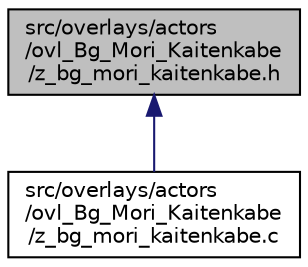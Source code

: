 digraph "src/overlays/actors/ovl_Bg_Mori_Kaitenkabe/z_bg_mori_kaitenkabe.h"
{
 // LATEX_PDF_SIZE
  edge [fontname="Helvetica",fontsize="10",labelfontname="Helvetica",labelfontsize="10"];
  node [fontname="Helvetica",fontsize="10",shape=record];
  Node1 [label="src/overlays/actors\l/ovl_Bg_Mori_Kaitenkabe\l/z_bg_mori_kaitenkabe.h",height=0.2,width=0.4,color="black", fillcolor="grey75", style="filled", fontcolor="black",tooltip=" "];
  Node1 -> Node2 [dir="back",color="midnightblue",fontsize="10",style="solid",fontname="Helvetica"];
  Node2 [label="src/overlays/actors\l/ovl_Bg_Mori_Kaitenkabe\l/z_bg_mori_kaitenkabe.c",height=0.2,width=0.4,color="black", fillcolor="white", style="filled",URL="$d4/d83/z__bg__mori__kaitenkabe_8c.html",tooltip=" "];
}
